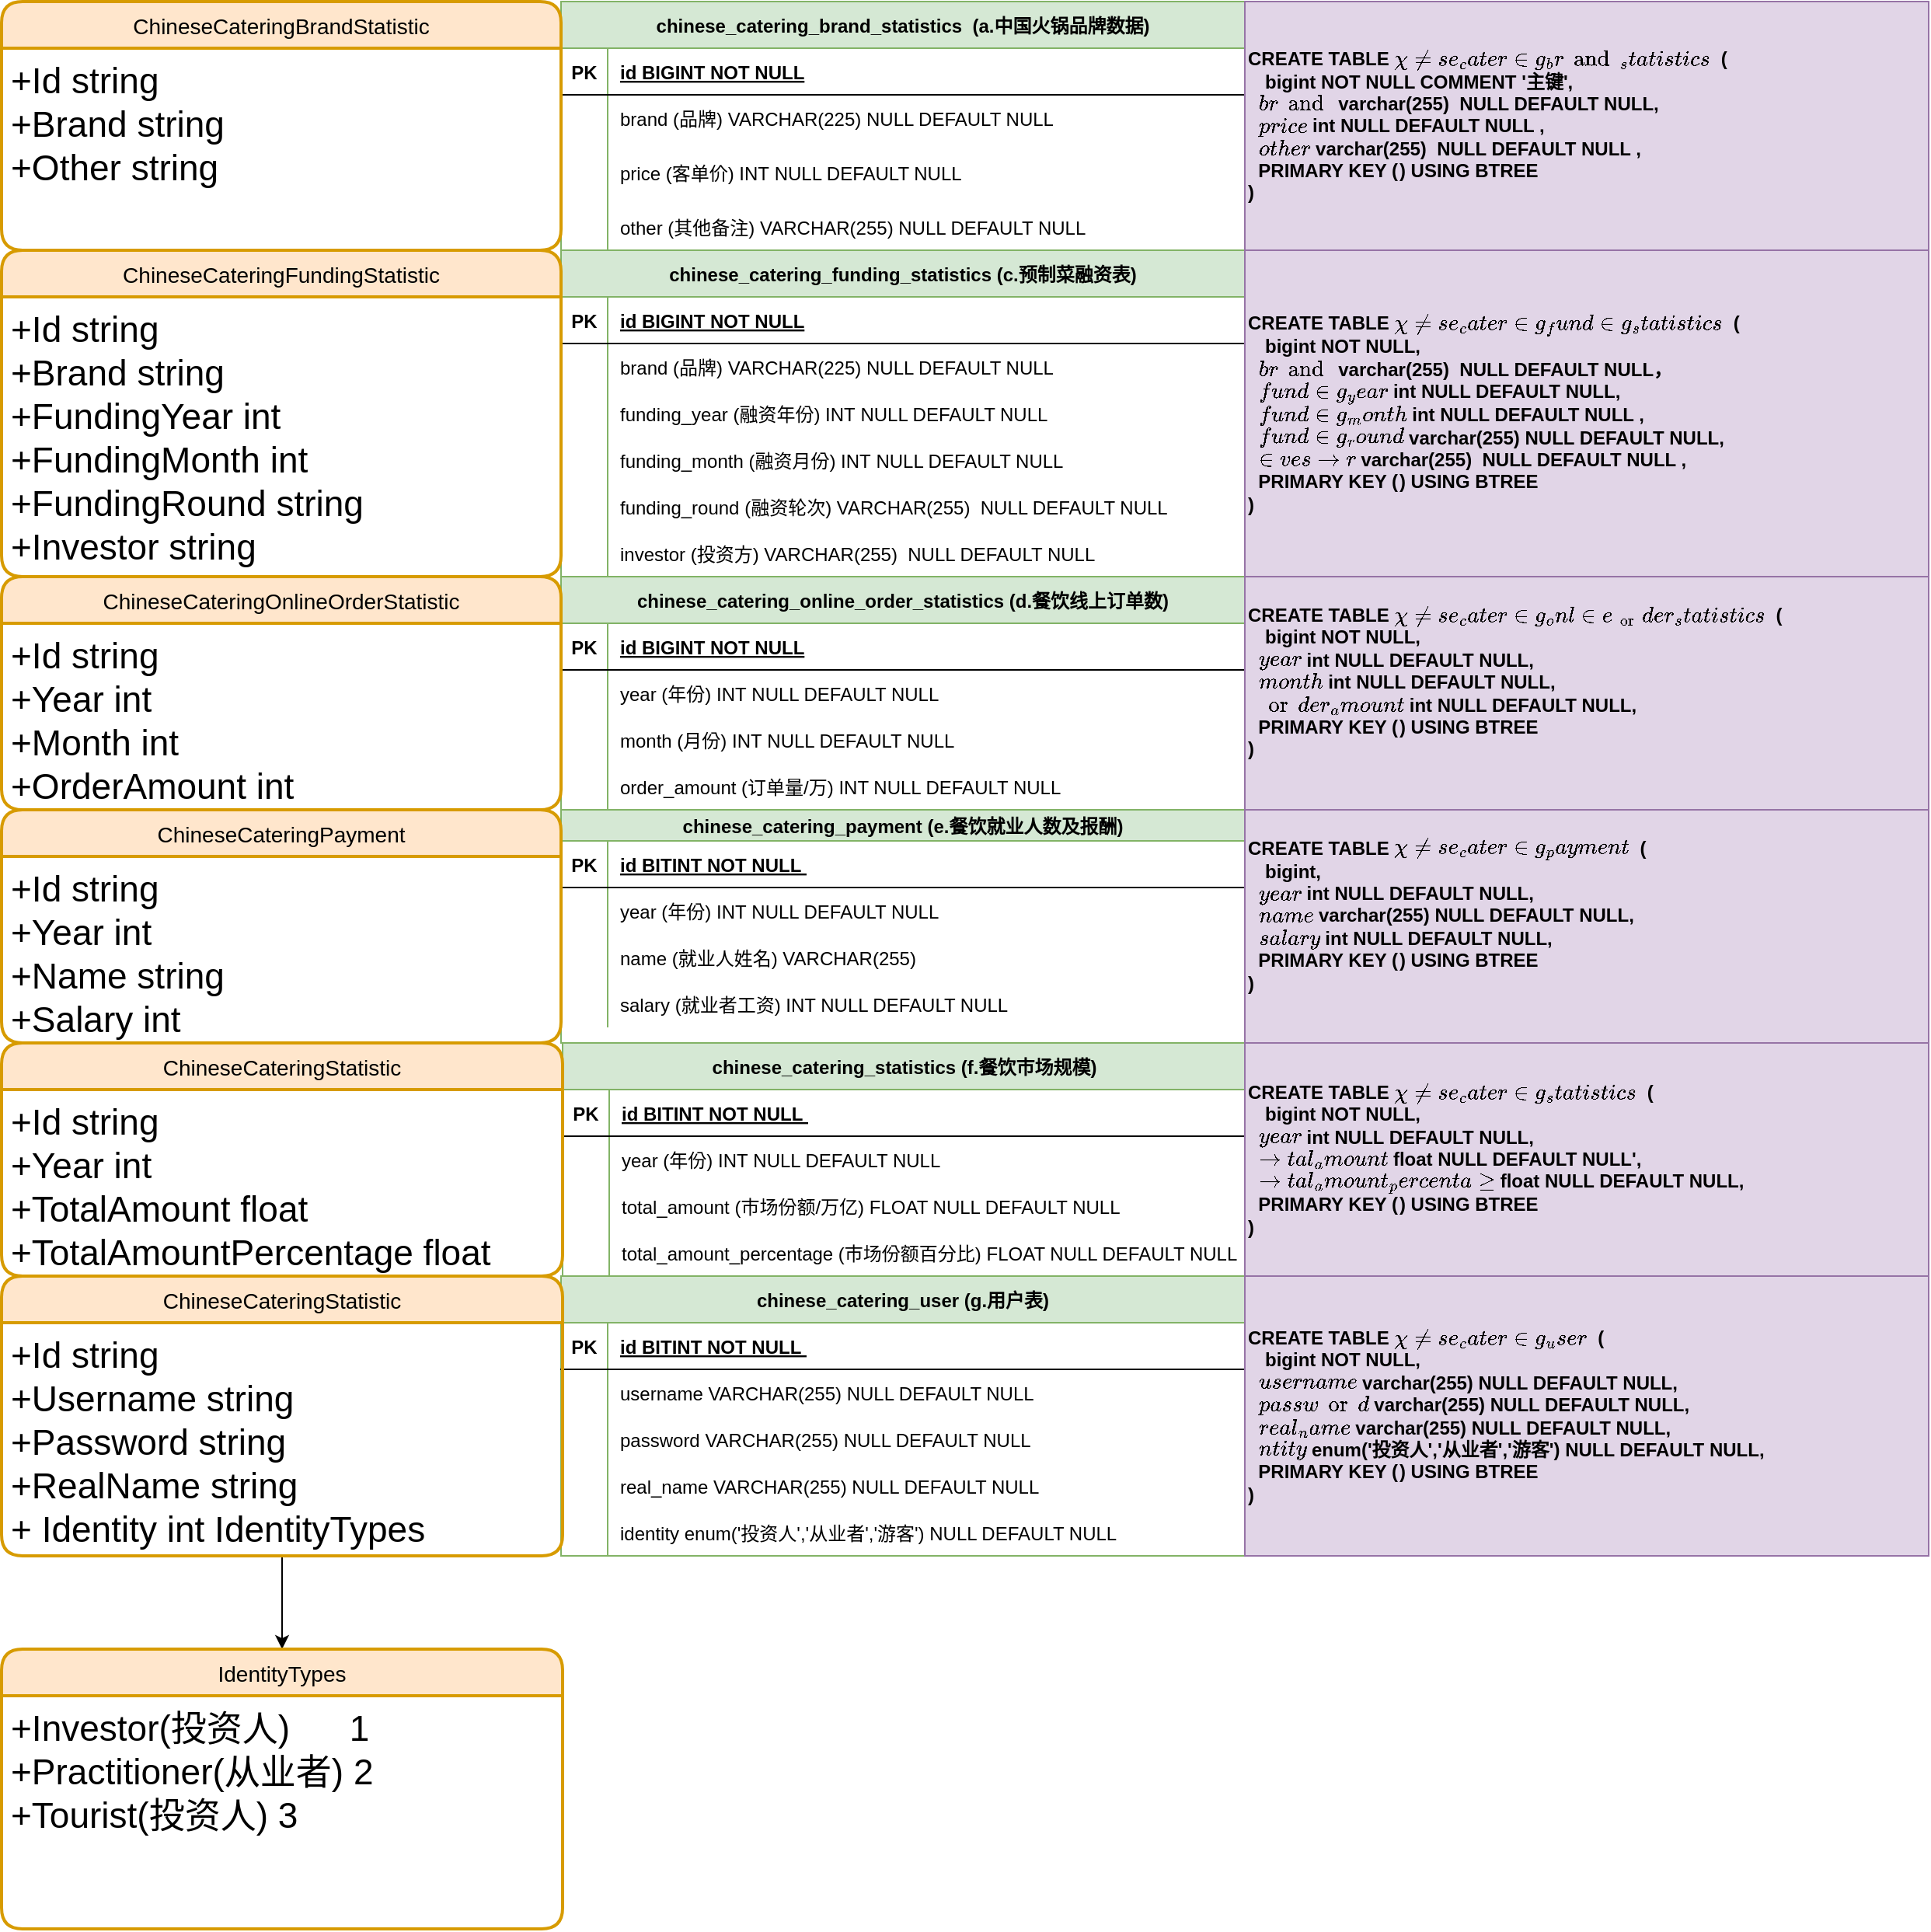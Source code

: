 <mxfile version="20.3.0" type="device"><diagram id="8PYOMTq0H7LL5oiEhldp" name="第 1 页"><mxGraphModel dx="2593" dy="711" grid="1" gridSize="10" guides="1" tooltips="1" connect="1" arrows="1" fold="1" page="1" pageScale="1" pageWidth="827" pageHeight="1169" math="0" shadow="0"><root><mxCell id="0"/><mxCell id="1" parent="0"/><mxCell id="IhN9TdpOos45yNS6LAV2-1" value="chinese_catering_brand_statistics  (a.中国火锅品牌数据)" style="shape=table;startSize=30;container=1;collapsible=1;childLayout=tableLayout;fixedRows=1;rowLines=0;fontStyle=1;align=center;resizeLast=1;fillColor=#d5e8d4;strokeColor=#82b366;" vertex="1" parent="1"><mxGeometry x="-680" y="130" width="440" height="160" as="geometry"/></mxCell><mxCell id="IhN9TdpOos45yNS6LAV2-2" value="" style="shape=tableRow;horizontal=0;startSize=0;swimlaneHead=0;swimlaneBody=0;fillColor=none;collapsible=0;dropTarget=0;points=[[0,0.5],[1,0.5]];portConstraint=eastwest;top=0;left=0;right=0;bottom=1;" vertex="1" parent="IhN9TdpOos45yNS6LAV2-1"><mxGeometry y="30" width="440" height="30" as="geometry"/></mxCell><mxCell id="IhN9TdpOos45yNS6LAV2-3" value="PK" style="shape=partialRectangle;connectable=0;fillColor=none;top=0;left=0;bottom=0;right=0;fontStyle=1;overflow=hidden;" vertex="1" parent="IhN9TdpOos45yNS6LAV2-2"><mxGeometry width="30" height="30" as="geometry"><mxRectangle width="30" height="30" as="alternateBounds"/></mxGeometry></mxCell><mxCell id="IhN9TdpOos45yNS6LAV2-4" value="id BIGINT NOT NULL" style="shape=partialRectangle;connectable=0;fillColor=none;top=0;left=0;bottom=0;right=0;align=left;spacingLeft=6;fontStyle=5;overflow=hidden;" vertex="1" parent="IhN9TdpOos45yNS6LAV2-2"><mxGeometry x="30" width="410" height="30" as="geometry"><mxRectangle width="410" height="30" as="alternateBounds"/></mxGeometry></mxCell><mxCell id="IhN9TdpOos45yNS6LAV2-5" value="" style="shape=tableRow;horizontal=0;startSize=0;swimlaneHead=0;swimlaneBody=0;fillColor=none;collapsible=0;dropTarget=0;points=[[0,0.5],[1,0.5]];portConstraint=eastwest;top=0;left=0;right=0;bottom=0;" vertex="1" parent="IhN9TdpOos45yNS6LAV2-1"><mxGeometry y="60" width="440" height="30" as="geometry"/></mxCell><mxCell id="IhN9TdpOos45yNS6LAV2-6" value="" style="shape=partialRectangle;connectable=0;fillColor=none;top=0;left=0;bottom=0;right=0;editable=1;overflow=hidden;" vertex="1" parent="IhN9TdpOos45yNS6LAV2-5"><mxGeometry width="30" height="30" as="geometry"><mxRectangle width="30" height="30" as="alternateBounds"/></mxGeometry></mxCell><mxCell id="IhN9TdpOos45yNS6LAV2-7" value="brand (品牌) VARCHAR(225) NULL DEFAULT NULL" style="shape=partialRectangle;connectable=0;fillColor=none;top=0;left=0;bottom=0;right=0;align=left;spacingLeft=6;overflow=hidden;" vertex="1" parent="IhN9TdpOos45yNS6LAV2-5"><mxGeometry x="30" width="410" height="30" as="geometry"><mxRectangle width="410" height="30" as="alternateBounds"/></mxGeometry></mxCell><mxCell id="IhN9TdpOos45yNS6LAV2-8" value="" style="shape=tableRow;horizontal=0;startSize=0;swimlaneHead=0;swimlaneBody=0;fillColor=none;collapsible=0;dropTarget=0;points=[[0,0.5],[1,0.5]];portConstraint=eastwest;top=0;left=0;right=0;bottom=0;" vertex="1" parent="IhN9TdpOos45yNS6LAV2-1"><mxGeometry y="90" width="440" height="40" as="geometry"/></mxCell><mxCell id="IhN9TdpOos45yNS6LAV2-9" value="" style="shape=partialRectangle;connectable=0;fillColor=none;top=0;left=0;bottom=0;right=0;editable=1;overflow=hidden;" vertex="1" parent="IhN9TdpOos45yNS6LAV2-8"><mxGeometry width="30" height="40" as="geometry"><mxRectangle width="30" height="40" as="alternateBounds"/></mxGeometry></mxCell><mxCell id="IhN9TdpOos45yNS6LAV2-10" value="price (客单价) INT NULL DEFAULT NULL" style="shape=partialRectangle;connectable=0;fillColor=none;top=0;left=0;bottom=0;right=0;align=left;spacingLeft=6;overflow=hidden;" vertex="1" parent="IhN9TdpOos45yNS6LAV2-8"><mxGeometry x="30" width="410" height="40" as="geometry"><mxRectangle width="410" height="40" as="alternateBounds"/></mxGeometry></mxCell><mxCell id="IhN9TdpOos45yNS6LAV2-11" value="" style="shape=tableRow;horizontal=0;startSize=0;swimlaneHead=0;swimlaneBody=0;fillColor=none;collapsible=0;dropTarget=0;points=[[0,0.5],[1,0.5]];portConstraint=eastwest;top=0;left=0;right=0;bottom=0;" vertex="1" parent="IhN9TdpOos45yNS6LAV2-1"><mxGeometry y="130" width="440" height="30" as="geometry"/></mxCell><mxCell id="IhN9TdpOos45yNS6LAV2-12" value="" style="shape=partialRectangle;connectable=0;fillColor=none;top=0;left=0;bottom=0;right=0;editable=1;overflow=hidden;" vertex="1" parent="IhN9TdpOos45yNS6LAV2-11"><mxGeometry width="30" height="30" as="geometry"><mxRectangle width="30" height="30" as="alternateBounds"/></mxGeometry></mxCell><mxCell id="IhN9TdpOos45yNS6LAV2-13" value="other (其他备注) VARCHAR(255) NULL DEFAULT NULL" style="shape=partialRectangle;connectable=0;fillColor=none;top=0;left=0;bottom=0;right=0;align=left;spacingLeft=6;overflow=hidden;" vertex="1" parent="IhN9TdpOos45yNS6LAV2-11"><mxGeometry x="30" width="410" height="30" as="geometry"><mxRectangle width="410" height="30" as="alternateBounds"/></mxGeometry></mxCell><mxCell id="IhN9TdpOos45yNS6LAV2-27" value="chinese_catering_funding_statistics (c.预制菜融资表)" style="shape=table;startSize=30;container=1;collapsible=1;childLayout=tableLayout;fixedRows=1;rowLines=0;fontStyle=1;align=center;resizeLast=1;fillColor=#d5e8d4;strokeColor=#82b366;" vertex="1" parent="1"><mxGeometry x="-680" y="290" width="440" height="210" as="geometry"/></mxCell><mxCell id="IhN9TdpOos45yNS6LAV2-28" value="" style="shape=tableRow;horizontal=0;startSize=0;swimlaneHead=0;swimlaneBody=0;fillColor=none;collapsible=0;dropTarget=0;points=[[0,0.5],[1,0.5]];portConstraint=eastwest;top=0;left=0;right=0;bottom=1;" vertex="1" parent="IhN9TdpOos45yNS6LAV2-27"><mxGeometry y="30" width="440" height="30" as="geometry"/></mxCell><mxCell id="IhN9TdpOos45yNS6LAV2-29" value="PK" style="shape=partialRectangle;connectable=0;fillColor=none;top=0;left=0;bottom=0;right=0;fontStyle=1;overflow=hidden;" vertex="1" parent="IhN9TdpOos45yNS6LAV2-28"><mxGeometry width="30" height="30" as="geometry"><mxRectangle width="30" height="30" as="alternateBounds"/></mxGeometry></mxCell><mxCell id="IhN9TdpOos45yNS6LAV2-30" value="id BIGINT NOT NULL" style="shape=partialRectangle;connectable=0;fillColor=none;top=0;left=0;bottom=0;right=0;align=left;spacingLeft=6;fontStyle=5;overflow=hidden;" vertex="1" parent="IhN9TdpOos45yNS6LAV2-28"><mxGeometry x="30" width="410" height="30" as="geometry"><mxRectangle width="410" height="30" as="alternateBounds"/></mxGeometry></mxCell><mxCell id="IhN9TdpOos45yNS6LAV2-31" value="" style="shape=tableRow;horizontal=0;startSize=0;swimlaneHead=0;swimlaneBody=0;fillColor=none;collapsible=0;dropTarget=0;points=[[0,0.5],[1,0.5]];portConstraint=eastwest;top=0;left=0;right=0;bottom=0;" vertex="1" parent="IhN9TdpOos45yNS6LAV2-27"><mxGeometry y="60" width="440" height="30" as="geometry"/></mxCell><mxCell id="IhN9TdpOos45yNS6LAV2-32" value="" style="shape=partialRectangle;connectable=0;fillColor=none;top=0;left=0;bottom=0;right=0;editable=1;overflow=hidden;" vertex="1" parent="IhN9TdpOos45yNS6LAV2-31"><mxGeometry width="30" height="30" as="geometry"><mxRectangle width="30" height="30" as="alternateBounds"/></mxGeometry></mxCell><mxCell id="IhN9TdpOos45yNS6LAV2-33" value="brand (品牌) VARCHAR(225) NULL DEFAULT NULL" style="shape=partialRectangle;connectable=0;fillColor=none;top=0;left=0;bottom=0;right=0;align=left;spacingLeft=6;overflow=hidden;" vertex="1" parent="IhN9TdpOos45yNS6LAV2-31"><mxGeometry x="30" width="410" height="30" as="geometry"><mxRectangle width="410" height="30" as="alternateBounds"/></mxGeometry></mxCell><mxCell id="IhN9TdpOos45yNS6LAV2-34" value="" style="shape=tableRow;horizontal=0;startSize=0;swimlaneHead=0;swimlaneBody=0;fillColor=none;collapsible=0;dropTarget=0;points=[[0,0.5],[1,0.5]];portConstraint=eastwest;top=0;left=0;right=0;bottom=0;" vertex="1" parent="IhN9TdpOos45yNS6LAV2-27"><mxGeometry y="90" width="440" height="30" as="geometry"/></mxCell><mxCell id="IhN9TdpOos45yNS6LAV2-35" value="" style="shape=partialRectangle;connectable=0;fillColor=none;top=0;left=0;bottom=0;right=0;editable=1;overflow=hidden;" vertex="1" parent="IhN9TdpOos45yNS6LAV2-34"><mxGeometry width="30" height="30" as="geometry"><mxRectangle width="30" height="30" as="alternateBounds"/></mxGeometry></mxCell><mxCell id="IhN9TdpOos45yNS6LAV2-36" value="funding_year (融资年份) INT NULL DEFAULT NULL" style="shape=partialRectangle;connectable=0;fillColor=none;top=0;left=0;bottom=0;right=0;align=left;spacingLeft=6;overflow=hidden;" vertex="1" parent="IhN9TdpOos45yNS6LAV2-34"><mxGeometry x="30" width="410" height="30" as="geometry"><mxRectangle width="410" height="30" as="alternateBounds"/></mxGeometry></mxCell><mxCell id="IhN9TdpOos45yNS6LAV2-42" value="" style="shape=tableRow;horizontal=0;startSize=0;swimlaneHead=0;swimlaneBody=0;fillColor=none;collapsible=0;dropTarget=0;points=[[0,0.5],[1,0.5]];portConstraint=eastwest;top=0;left=0;right=0;bottom=0;" vertex="1" parent="IhN9TdpOos45yNS6LAV2-27"><mxGeometry y="120" width="440" height="30" as="geometry"/></mxCell><mxCell id="IhN9TdpOos45yNS6LAV2-43" value="" style="shape=partialRectangle;connectable=0;fillColor=none;top=0;left=0;bottom=0;right=0;fontStyle=0;overflow=hidden;" vertex="1" parent="IhN9TdpOos45yNS6LAV2-42"><mxGeometry width="30" height="30" as="geometry"><mxRectangle width="30" height="30" as="alternateBounds"/></mxGeometry></mxCell><mxCell id="IhN9TdpOos45yNS6LAV2-44" value="funding_month (融资月份) INT NULL DEFAULT NULL" style="shape=partialRectangle;connectable=0;fillColor=none;top=0;left=0;bottom=0;right=0;align=left;spacingLeft=6;fontStyle=0;overflow=hidden;" vertex="1" parent="IhN9TdpOos45yNS6LAV2-42"><mxGeometry x="30" width="410" height="30" as="geometry"><mxRectangle width="410" height="30" as="alternateBounds"/></mxGeometry></mxCell><mxCell id="IhN9TdpOos45yNS6LAV2-37" value="" style="shape=tableRow;horizontal=0;startSize=0;swimlaneHead=0;swimlaneBody=0;fillColor=none;collapsible=0;dropTarget=0;points=[[0,0.5],[1,0.5]];portConstraint=eastwest;top=0;left=0;right=0;bottom=0;" vertex="1" parent="IhN9TdpOos45yNS6LAV2-27"><mxGeometry y="150" width="440" height="30" as="geometry"/></mxCell><mxCell id="IhN9TdpOos45yNS6LAV2-38" value="" style="shape=partialRectangle;connectable=0;fillColor=none;top=0;left=0;bottom=0;right=0;editable=1;overflow=hidden;" vertex="1" parent="IhN9TdpOos45yNS6LAV2-37"><mxGeometry width="30" height="30" as="geometry"><mxRectangle width="30" height="30" as="alternateBounds"/></mxGeometry></mxCell><mxCell id="IhN9TdpOos45yNS6LAV2-39" value="funding_round (融资轮次) VARCHAR(255)  NULL DEFAULT NULL" style="shape=partialRectangle;connectable=0;fillColor=none;top=0;left=0;bottom=0;right=0;align=left;spacingLeft=6;overflow=hidden;" vertex="1" parent="IhN9TdpOos45yNS6LAV2-37"><mxGeometry x="30" width="410" height="30" as="geometry"><mxRectangle width="410" height="30" as="alternateBounds"/></mxGeometry></mxCell><mxCell id="IhN9TdpOos45yNS6LAV2-45" value="" style="shape=tableRow;horizontal=0;startSize=0;swimlaneHead=0;swimlaneBody=0;fillColor=none;collapsible=0;dropTarget=0;points=[[0,0.5],[1,0.5]];portConstraint=eastwest;top=0;left=0;right=0;bottom=0;" vertex="1" parent="IhN9TdpOos45yNS6LAV2-27"><mxGeometry y="180" width="440" height="30" as="geometry"/></mxCell><mxCell id="IhN9TdpOos45yNS6LAV2-46" value="" style="shape=partialRectangle;connectable=0;fillColor=none;top=0;left=0;bottom=0;right=0;editable=1;overflow=hidden;" vertex="1" parent="IhN9TdpOos45yNS6LAV2-45"><mxGeometry width="30" height="30" as="geometry"><mxRectangle width="30" height="30" as="alternateBounds"/></mxGeometry></mxCell><mxCell id="IhN9TdpOos45yNS6LAV2-47" value="investor (投资方) VARCHAR(255)  NULL DEFAULT NULL" style="shape=partialRectangle;connectable=0;fillColor=none;top=0;left=0;bottom=0;right=0;align=left;spacingLeft=6;overflow=hidden;" vertex="1" parent="IhN9TdpOos45yNS6LAV2-45"><mxGeometry x="30" width="410" height="30" as="geometry"><mxRectangle width="410" height="30" as="alternateBounds"/></mxGeometry></mxCell><mxCell id="IhN9TdpOos45yNS6LAV2-48" value="chinese_catering_online_order_statistics (d.餐饮线上订单数)" style="shape=table;startSize=30;container=1;collapsible=1;childLayout=tableLayout;fixedRows=1;rowLines=0;fontStyle=1;align=center;resizeLast=1;fillColor=#d5e8d4;strokeColor=#82b366;" vertex="1" parent="1"><mxGeometry x="-680" y="500" width="440" height="150" as="geometry"/></mxCell><mxCell id="IhN9TdpOos45yNS6LAV2-49" value="" style="shape=tableRow;horizontal=0;startSize=0;swimlaneHead=0;swimlaneBody=0;fillColor=none;collapsible=0;dropTarget=0;points=[[0,0.5],[1,0.5]];portConstraint=eastwest;top=0;left=0;right=0;bottom=1;" vertex="1" parent="IhN9TdpOos45yNS6LAV2-48"><mxGeometry y="30" width="440" height="30" as="geometry"/></mxCell><mxCell id="IhN9TdpOos45yNS6LAV2-50" value="PK" style="shape=partialRectangle;connectable=0;fillColor=none;top=0;left=0;bottom=0;right=0;fontStyle=1;overflow=hidden;" vertex="1" parent="IhN9TdpOos45yNS6LAV2-49"><mxGeometry width="30" height="30" as="geometry"><mxRectangle width="30" height="30" as="alternateBounds"/></mxGeometry></mxCell><mxCell id="IhN9TdpOos45yNS6LAV2-51" value="id BIGINT NOT NULL" style="shape=partialRectangle;connectable=0;fillColor=none;top=0;left=0;bottom=0;right=0;align=left;spacingLeft=6;fontStyle=5;overflow=hidden;" vertex="1" parent="IhN9TdpOos45yNS6LAV2-49"><mxGeometry x="30" width="410" height="30" as="geometry"><mxRectangle width="410" height="30" as="alternateBounds"/></mxGeometry></mxCell><mxCell id="IhN9TdpOos45yNS6LAV2-55" value="" style="shape=tableRow;horizontal=0;startSize=0;swimlaneHead=0;swimlaneBody=0;fillColor=none;collapsible=0;dropTarget=0;points=[[0,0.5],[1,0.5]];portConstraint=eastwest;top=0;left=0;right=0;bottom=0;" vertex="1" parent="IhN9TdpOos45yNS6LAV2-48"><mxGeometry y="60" width="440" height="30" as="geometry"/></mxCell><mxCell id="IhN9TdpOos45yNS6LAV2-56" value="" style="shape=partialRectangle;connectable=0;fillColor=none;top=0;left=0;bottom=0;right=0;editable=1;overflow=hidden;" vertex="1" parent="IhN9TdpOos45yNS6LAV2-55"><mxGeometry width="30" height="30" as="geometry"><mxRectangle width="30" height="30" as="alternateBounds"/></mxGeometry></mxCell><mxCell id="IhN9TdpOos45yNS6LAV2-57" value="year (年份) INT NULL DEFAULT NULL" style="shape=partialRectangle;connectable=0;fillColor=none;top=0;left=0;bottom=0;right=0;align=left;spacingLeft=6;overflow=hidden;" vertex="1" parent="IhN9TdpOos45yNS6LAV2-55"><mxGeometry x="30" width="410" height="30" as="geometry"><mxRectangle width="410" height="30" as="alternateBounds"/></mxGeometry></mxCell><mxCell id="IhN9TdpOos45yNS6LAV2-58" value="" style="shape=tableRow;horizontal=0;startSize=0;swimlaneHead=0;swimlaneBody=0;fillColor=none;collapsible=0;dropTarget=0;points=[[0,0.5],[1,0.5]];portConstraint=eastwest;top=0;left=0;right=0;bottom=0;" vertex="1" parent="IhN9TdpOos45yNS6LAV2-48"><mxGeometry y="90" width="440" height="30" as="geometry"/></mxCell><mxCell id="IhN9TdpOos45yNS6LAV2-59" value="" style="shape=partialRectangle;connectable=0;fillColor=none;top=0;left=0;bottom=0;right=0;fontStyle=0;overflow=hidden;" vertex="1" parent="IhN9TdpOos45yNS6LAV2-58"><mxGeometry width="30" height="30" as="geometry"><mxRectangle width="30" height="30" as="alternateBounds"/></mxGeometry></mxCell><mxCell id="IhN9TdpOos45yNS6LAV2-60" value="month (月份) INT NULL DEFAULT NULL" style="shape=partialRectangle;connectable=0;fillColor=none;top=0;left=0;bottom=0;right=0;align=left;spacingLeft=6;fontStyle=0;overflow=hidden;" vertex="1" parent="IhN9TdpOos45yNS6LAV2-58"><mxGeometry x="30" width="410" height="30" as="geometry"><mxRectangle width="410" height="30" as="alternateBounds"/></mxGeometry></mxCell><mxCell id="IhN9TdpOos45yNS6LAV2-61" value="" style="shape=tableRow;horizontal=0;startSize=0;swimlaneHead=0;swimlaneBody=0;fillColor=none;collapsible=0;dropTarget=0;points=[[0,0.5],[1,0.5]];portConstraint=eastwest;top=0;left=0;right=0;bottom=0;" vertex="1" parent="IhN9TdpOos45yNS6LAV2-48"><mxGeometry y="120" width="440" height="30" as="geometry"/></mxCell><mxCell id="IhN9TdpOos45yNS6LAV2-62" value="" style="shape=partialRectangle;connectable=0;fillColor=none;top=0;left=0;bottom=0;right=0;editable=1;overflow=hidden;" vertex="1" parent="IhN9TdpOos45yNS6LAV2-61"><mxGeometry width="30" height="30" as="geometry"><mxRectangle width="30" height="30" as="alternateBounds"/></mxGeometry></mxCell><mxCell id="IhN9TdpOos45yNS6LAV2-63" value="order_amount (订单量/万) INT NULL DEFAULT NULL" style="shape=partialRectangle;connectable=0;fillColor=none;top=0;left=0;bottom=0;right=0;align=left;spacingLeft=6;overflow=hidden;" vertex="1" parent="IhN9TdpOos45yNS6LAV2-61"><mxGeometry x="30" width="410" height="30" as="geometry"><mxRectangle width="410" height="30" as="alternateBounds"/></mxGeometry></mxCell><mxCell id="IhN9TdpOos45yNS6LAV2-67" value="chinese_catering_payment (e.餐饮就业人数及报酬)" style="shape=table;startSize=20;container=1;collapsible=1;childLayout=tableLayout;fixedRows=1;rowLines=0;fontStyle=1;align=center;resizeLast=1;fillColor=#d5e8d4;strokeColor=#82b366;" vertex="1" parent="1"><mxGeometry x="-680" y="650" width="440" height="150" as="geometry"/></mxCell><mxCell id="IhN9TdpOos45yNS6LAV2-68" value="" style="shape=tableRow;horizontal=0;startSize=0;swimlaneHead=0;swimlaneBody=0;fillColor=none;collapsible=0;dropTarget=0;points=[[0,0.5],[1,0.5]];portConstraint=eastwest;top=0;left=0;right=0;bottom=1;" vertex="1" parent="IhN9TdpOos45yNS6LAV2-67"><mxGeometry y="20" width="440" height="30" as="geometry"/></mxCell><mxCell id="IhN9TdpOos45yNS6LAV2-69" value="PK" style="shape=partialRectangle;connectable=0;fillColor=none;top=0;left=0;bottom=0;right=0;fontStyle=1;overflow=hidden;" vertex="1" parent="IhN9TdpOos45yNS6LAV2-68"><mxGeometry width="30" height="30" as="geometry"><mxRectangle width="30" height="30" as="alternateBounds"/></mxGeometry></mxCell><mxCell id="IhN9TdpOos45yNS6LAV2-70" value="id BITINT NOT NULL " style="shape=partialRectangle;connectable=0;fillColor=none;top=0;left=0;bottom=0;right=0;align=left;spacingLeft=6;fontStyle=5;overflow=hidden;" vertex="1" parent="IhN9TdpOos45yNS6LAV2-68"><mxGeometry x="30" width="410" height="30" as="geometry"><mxRectangle width="410" height="30" as="alternateBounds"/></mxGeometry></mxCell><mxCell id="IhN9TdpOos45yNS6LAV2-77" value="" style="shape=tableRow;horizontal=0;startSize=0;swimlaneHead=0;swimlaneBody=0;fillColor=none;collapsible=0;dropTarget=0;points=[[0,0.5],[1,0.5]];portConstraint=eastwest;top=0;left=0;right=0;bottom=0;" vertex="1" parent="IhN9TdpOos45yNS6LAV2-67"><mxGeometry y="50" width="440" height="30" as="geometry"/></mxCell><mxCell id="IhN9TdpOos45yNS6LAV2-78" value="" style="shape=partialRectangle;connectable=0;fillColor=none;top=0;left=0;bottom=0;right=0;editable=1;overflow=hidden;" vertex="1" parent="IhN9TdpOos45yNS6LAV2-77"><mxGeometry width="30" height="30" as="geometry"><mxRectangle width="30" height="30" as="alternateBounds"/></mxGeometry></mxCell><mxCell id="IhN9TdpOos45yNS6LAV2-79" value="year (年份) INT NULL DEFAULT NULL" style="shape=partialRectangle;connectable=0;fillColor=none;top=0;left=0;bottom=0;right=0;align=left;spacingLeft=6;overflow=hidden;" vertex="1" parent="IhN9TdpOos45yNS6LAV2-77"><mxGeometry x="30" width="410" height="30" as="geometry"><mxRectangle width="410" height="30" as="alternateBounds"/></mxGeometry></mxCell><mxCell id="IhN9TdpOos45yNS6LAV2-71" value="" style="shape=tableRow;horizontal=0;startSize=0;swimlaneHead=0;swimlaneBody=0;fillColor=none;collapsible=0;dropTarget=0;points=[[0,0.5],[1,0.5]];portConstraint=eastwest;top=0;left=0;right=0;bottom=0;" vertex="1" parent="IhN9TdpOos45yNS6LAV2-67"><mxGeometry y="80" width="440" height="30" as="geometry"/></mxCell><mxCell id="IhN9TdpOos45yNS6LAV2-72" value="" style="shape=partialRectangle;connectable=0;fillColor=none;top=0;left=0;bottom=0;right=0;editable=1;overflow=hidden;" vertex="1" parent="IhN9TdpOos45yNS6LAV2-71"><mxGeometry width="30" height="30" as="geometry"><mxRectangle width="30" height="30" as="alternateBounds"/></mxGeometry></mxCell><mxCell id="IhN9TdpOos45yNS6LAV2-73" value="name (就业人姓名) VARCHAR(255)" style="shape=partialRectangle;connectable=0;fillColor=none;top=0;left=0;bottom=0;right=0;align=left;spacingLeft=6;overflow=hidden;" vertex="1" parent="IhN9TdpOos45yNS6LAV2-71"><mxGeometry x="30" width="410" height="30" as="geometry"><mxRectangle width="410" height="30" as="alternateBounds"/></mxGeometry></mxCell><mxCell id="IhN9TdpOos45yNS6LAV2-74" value="" style="shape=tableRow;horizontal=0;startSize=0;swimlaneHead=0;swimlaneBody=0;fillColor=none;collapsible=0;dropTarget=0;points=[[0,0.5],[1,0.5]];portConstraint=eastwest;top=0;left=0;right=0;bottom=0;" vertex="1" parent="IhN9TdpOos45yNS6LAV2-67"><mxGeometry y="110" width="440" height="30" as="geometry"/></mxCell><mxCell id="IhN9TdpOos45yNS6LAV2-75" value="" style="shape=partialRectangle;connectable=0;fillColor=none;top=0;left=0;bottom=0;right=0;editable=1;overflow=hidden;" vertex="1" parent="IhN9TdpOos45yNS6LAV2-74"><mxGeometry width="30" height="30" as="geometry"><mxRectangle width="30" height="30" as="alternateBounds"/></mxGeometry></mxCell><mxCell id="IhN9TdpOos45yNS6LAV2-76" value="salary (就业者工资) INT NULL DEFAULT NULL" style="shape=partialRectangle;connectable=0;fillColor=none;top=0;left=0;bottom=0;right=0;align=left;spacingLeft=6;overflow=hidden;" vertex="1" parent="IhN9TdpOos45yNS6LAV2-74"><mxGeometry x="30" width="410" height="30" as="geometry"><mxRectangle width="410" height="30" as="alternateBounds"/></mxGeometry></mxCell><mxCell id="IhN9TdpOos45yNS6LAV2-97" style="edgeStyle=orthogonalEdgeStyle;rounded=0;orthogonalLoop=1;jettySize=auto;html=1;exitX=1;exitY=0.5;exitDx=0;exitDy=0;" edge="1" parent="IhN9TdpOos45yNS6LAV2-67" source="IhN9TdpOos45yNS6LAV2-77" target="IhN9TdpOos45yNS6LAV2-77"><mxGeometry relative="1" as="geometry"/></mxCell><mxCell id="IhN9TdpOos45yNS6LAV2-80" value="chinese_catering_statistics (f.餐饮市场规模)" style="shape=table;startSize=30;container=1;collapsible=1;childLayout=tableLayout;fixedRows=1;rowLines=0;fontStyle=1;align=center;resizeLast=1;fillColor=#d5e8d4;strokeColor=#82b366;" vertex="1" parent="1"><mxGeometry x="-679" y="800" width="440" height="160" as="geometry"/></mxCell><mxCell id="IhN9TdpOos45yNS6LAV2-81" value="" style="shape=tableRow;horizontal=0;startSize=0;swimlaneHead=0;swimlaneBody=0;fillColor=none;collapsible=0;dropTarget=0;points=[[0,0.5],[1,0.5]];portConstraint=eastwest;top=0;left=0;right=0;bottom=1;" vertex="1" parent="IhN9TdpOos45yNS6LAV2-80"><mxGeometry y="30" width="440" height="30" as="geometry"/></mxCell><mxCell id="IhN9TdpOos45yNS6LAV2-82" value="PK" style="shape=partialRectangle;connectable=0;fillColor=none;top=0;left=0;bottom=0;right=0;fontStyle=1;overflow=hidden;" vertex="1" parent="IhN9TdpOos45yNS6LAV2-81"><mxGeometry width="30" height="30" as="geometry"><mxRectangle width="30" height="30" as="alternateBounds"/></mxGeometry></mxCell><mxCell id="IhN9TdpOos45yNS6LAV2-83" value="id BITINT NOT NULL " style="shape=partialRectangle;connectable=0;fillColor=none;top=0;left=0;bottom=0;right=0;align=left;spacingLeft=6;fontStyle=5;overflow=hidden;" vertex="1" parent="IhN9TdpOos45yNS6LAV2-81"><mxGeometry x="30" width="410" height="30" as="geometry"><mxRectangle width="410" height="30" as="alternateBounds"/></mxGeometry></mxCell><mxCell id="IhN9TdpOos45yNS6LAV2-150" value="" style="shape=tableRow;horizontal=0;startSize=0;swimlaneHead=0;swimlaneBody=0;fillColor=none;collapsible=0;dropTarget=0;points=[[0,0.5],[1,0.5]];portConstraint=eastwest;top=0;left=0;right=0;bottom=0;" vertex="1" parent="IhN9TdpOos45yNS6LAV2-80"><mxGeometry y="60" width="440" height="30" as="geometry"/></mxCell><mxCell id="IhN9TdpOos45yNS6LAV2-151" value="" style="shape=partialRectangle;connectable=0;fillColor=none;top=0;left=0;bottom=0;right=0;editable=1;overflow=hidden;" vertex="1" parent="IhN9TdpOos45yNS6LAV2-150"><mxGeometry width="30" height="30" as="geometry"><mxRectangle width="30" height="30" as="alternateBounds"/></mxGeometry></mxCell><mxCell id="IhN9TdpOos45yNS6LAV2-152" value="year (年份) INT NULL DEFAULT NULL" style="shape=partialRectangle;connectable=0;fillColor=none;top=0;left=0;bottom=0;right=0;align=left;spacingLeft=6;overflow=hidden;" vertex="1" parent="IhN9TdpOos45yNS6LAV2-150"><mxGeometry x="30" width="410" height="30" as="geometry"><mxRectangle width="410" height="30" as="alternateBounds"/></mxGeometry></mxCell><mxCell id="IhN9TdpOos45yNS6LAV2-84" value="" style="shape=tableRow;horizontal=0;startSize=0;swimlaneHead=0;swimlaneBody=0;fillColor=none;collapsible=0;dropTarget=0;points=[[0,0.5],[1,0.5]];portConstraint=eastwest;top=0;left=0;right=0;bottom=0;" vertex="1" parent="IhN9TdpOos45yNS6LAV2-80"><mxGeometry y="90" width="440" height="30" as="geometry"/></mxCell><mxCell id="IhN9TdpOos45yNS6LAV2-85" value="" style="shape=partialRectangle;connectable=0;fillColor=none;top=0;left=0;bottom=0;right=0;editable=1;overflow=hidden;" vertex="1" parent="IhN9TdpOos45yNS6LAV2-84"><mxGeometry width="30" height="30" as="geometry"><mxRectangle width="30" height="30" as="alternateBounds"/></mxGeometry></mxCell><mxCell id="IhN9TdpOos45yNS6LAV2-86" value="total_amount (市场份额/万亿) FLOAT NULL DEFAULT NULL" style="shape=partialRectangle;connectable=0;fillColor=none;top=0;left=0;bottom=0;right=0;align=left;spacingLeft=6;overflow=hidden;" vertex="1" parent="IhN9TdpOos45yNS6LAV2-84"><mxGeometry x="30" width="410" height="30" as="geometry"><mxRectangle width="410" height="30" as="alternateBounds"/></mxGeometry></mxCell><mxCell id="IhN9TdpOos45yNS6LAV2-87" value="" style="shape=tableRow;horizontal=0;startSize=0;swimlaneHead=0;swimlaneBody=0;fillColor=none;collapsible=0;dropTarget=0;points=[[0,0.5],[1,0.5]];portConstraint=eastwest;top=0;left=0;right=0;bottom=0;" vertex="1" parent="IhN9TdpOos45yNS6LAV2-80"><mxGeometry y="120" width="440" height="30" as="geometry"/></mxCell><mxCell id="IhN9TdpOos45yNS6LAV2-88" value="" style="shape=partialRectangle;connectable=0;fillColor=none;top=0;left=0;bottom=0;right=0;editable=1;overflow=hidden;" vertex="1" parent="IhN9TdpOos45yNS6LAV2-87"><mxGeometry width="30" height="30" as="geometry"><mxRectangle width="30" height="30" as="alternateBounds"/></mxGeometry></mxCell><mxCell id="IhN9TdpOos45yNS6LAV2-89" value="total_amount_percentage (市场份额百分比) FLOAT NULL DEFAULT NULL" style="shape=partialRectangle;connectable=0;fillColor=none;top=0;left=0;bottom=0;right=0;align=left;spacingLeft=6;overflow=hidden;" vertex="1" parent="IhN9TdpOos45yNS6LAV2-87"><mxGeometry x="30" width="410" height="30" as="geometry"><mxRectangle width="410" height="30" as="alternateBounds"/></mxGeometry></mxCell><mxCell id="IhN9TdpOos45yNS6LAV2-104" value="chinese_catering_user (g.用户表)" style="shape=table;startSize=30;container=1;collapsible=1;childLayout=tableLayout;fixedRows=1;rowLines=0;fontStyle=1;align=center;resizeLast=1;fillColor=#d5e8d4;strokeColor=#82b366;" vertex="1" parent="1"><mxGeometry x="-680" y="950" width="440" height="180" as="geometry"/></mxCell><mxCell id="IhN9TdpOos45yNS6LAV2-105" value="" style="shape=tableRow;horizontal=0;startSize=0;swimlaneHead=0;swimlaneBody=0;fillColor=none;collapsible=0;dropTarget=0;points=[[0,0.5],[1,0.5]];portConstraint=eastwest;top=0;left=0;right=0;bottom=1;" vertex="1" parent="IhN9TdpOos45yNS6LAV2-104"><mxGeometry y="30" width="440" height="30" as="geometry"/></mxCell><mxCell id="IhN9TdpOos45yNS6LAV2-106" value="PK" style="shape=partialRectangle;connectable=0;fillColor=none;top=0;left=0;bottom=0;right=0;fontStyle=1;overflow=hidden;" vertex="1" parent="IhN9TdpOos45yNS6LAV2-105"><mxGeometry width="30" height="30" as="geometry"><mxRectangle width="30" height="30" as="alternateBounds"/></mxGeometry></mxCell><mxCell id="IhN9TdpOos45yNS6LAV2-107" value="id BITINT NOT NULL " style="shape=partialRectangle;connectable=0;fillColor=none;top=0;left=0;bottom=0;right=0;align=left;spacingLeft=6;fontStyle=5;overflow=hidden;" vertex="1" parent="IhN9TdpOos45yNS6LAV2-105"><mxGeometry x="30" width="410" height="30" as="geometry"><mxRectangle width="410" height="30" as="alternateBounds"/></mxGeometry></mxCell><mxCell id="IhN9TdpOos45yNS6LAV2-108" value="" style="shape=tableRow;horizontal=0;startSize=0;swimlaneHead=0;swimlaneBody=0;fillColor=none;collapsible=0;dropTarget=0;points=[[0,0.5],[1,0.5]];portConstraint=eastwest;top=0;left=0;right=0;bottom=0;" vertex="1" parent="IhN9TdpOos45yNS6LAV2-104"><mxGeometry y="60" width="440" height="30" as="geometry"/></mxCell><mxCell id="IhN9TdpOos45yNS6LAV2-109" value="" style="shape=partialRectangle;connectable=0;fillColor=none;top=0;left=0;bottom=0;right=0;editable=1;overflow=hidden;" vertex="1" parent="IhN9TdpOos45yNS6LAV2-108"><mxGeometry width="30" height="30" as="geometry"><mxRectangle width="30" height="30" as="alternateBounds"/></mxGeometry></mxCell><mxCell id="IhN9TdpOos45yNS6LAV2-110" value="username VARCHAR(255) NULL DEFAULT NULL" style="shape=partialRectangle;connectable=0;fillColor=none;top=0;left=0;bottom=0;right=0;align=left;spacingLeft=6;overflow=hidden;" vertex="1" parent="IhN9TdpOos45yNS6LAV2-108"><mxGeometry x="30" width="410" height="30" as="geometry"><mxRectangle width="410" height="30" as="alternateBounds"/></mxGeometry></mxCell><mxCell id="IhN9TdpOos45yNS6LAV2-111" value="" style="shape=tableRow;horizontal=0;startSize=0;swimlaneHead=0;swimlaneBody=0;fillColor=none;collapsible=0;dropTarget=0;points=[[0,0.5],[1,0.5]];portConstraint=eastwest;top=0;left=0;right=0;bottom=0;" vertex="1" parent="IhN9TdpOos45yNS6LAV2-104"><mxGeometry y="90" width="440" height="30" as="geometry"/></mxCell><mxCell id="IhN9TdpOos45yNS6LAV2-112" value="" style="shape=partialRectangle;connectable=0;fillColor=none;top=0;left=0;bottom=0;right=0;editable=1;overflow=hidden;" vertex="1" parent="IhN9TdpOos45yNS6LAV2-111"><mxGeometry width="30" height="30" as="geometry"><mxRectangle width="30" height="30" as="alternateBounds"/></mxGeometry></mxCell><mxCell id="IhN9TdpOos45yNS6LAV2-113" value="password VARCHAR(255) NULL DEFAULT NULL" style="shape=partialRectangle;connectable=0;fillColor=none;top=0;left=0;bottom=0;right=0;align=left;spacingLeft=6;overflow=hidden;" vertex="1" parent="IhN9TdpOos45yNS6LAV2-111"><mxGeometry x="30" width="410" height="30" as="geometry"><mxRectangle width="410" height="30" as="alternateBounds"/></mxGeometry></mxCell><mxCell id="IhN9TdpOos45yNS6LAV2-156" value="" style="shape=tableRow;horizontal=0;startSize=0;swimlaneHead=0;swimlaneBody=0;fillColor=none;collapsible=0;dropTarget=0;points=[[0,0.5],[1,0.5]];portConstraint=eastwest;top=0;left=0;right=0;bottom=0;" vertex="1" parent="IhN9TdpOos45yNS6LAV2-104"><mxGeometry y="120" width="440" height="30" as="geometry"/></mxCell><mxCell id="IhN9TdpOos45yNS6LAV2-157" value="" style="shape=partialRectangle;connectable=0;fillColor=none;top=0;left=0;bottom=0;right=0;editable=1;overflow=hidden;" vertex="1" parent="IhN9TdpOos45yNS6LAV2-156"><mxGeometry width="30" height="30" as="geometry"><mxRectangle width="30" height="30" as="alternateBounds"/></mxGeometry></mxCell><mxCell id="IhN9TdpOos45yNS6LAV2-158" value="real_name VARCHAR(255) NULL DEFAULT NULL" style="shape=partialRectangle;connectable=0;fillColor=none;top=0;left=0;bottom=0;right=0;align=left;spacingLeft=6;overflow=hidden;" vertex="1" parent="IhN9TdpOos45yNS6LAV2-156"><mxGeometry x="30" width="410" height="30" as="geometry"><mxRectangle width="410" height="30" as="alternateBounds"/></mxGeometry></mxCell><mxCell id="IhN9TdpOos45yNS6LAV2-159" value="" style="shape=tableRow;horizontal=0;startSize=0;swimlaneHead=0;swimlaneBody=0;fillColor=none;collapsible=0;dropTarget=0;points=[[0,0.5],[1,0.5]];portConstraint=eastwest;top=0;left=0;right=0;bottom=0;" vertex="1" parent="IhN9TdpOos45yNS6LAV2-104"><mxGeometry y="150" width="440" height="30" as="geometry"/></mxCell><mxCell id="IhN9TdpOos45yNS6LAV2-160" value="" style="shape=partialRectangle;connectable=0;fillColor=none;top=0;left=0;bottom=0;right=0;editable=1;overflow=hidden;" vertex="1" parent="IhN9TdpOos45yNS6LAV2-159"><mxGeometry width="30" height="30" as="geometry"><mxRectangle width="30" height="30" as="alternateBounds"/></mxGeometry></mxCell><mxCell id="IhN9TdpOos45yNS6LAV2-161" value="identity enum('投资人','从业者','游客') NULL DEFAULT NULL" style="shape=partialRectangle;connectable=0;fillColor=none;top=0;left=0;bottom=0;right=0;align=left;spacingLeft=6;overflow=hidden;" vertex="1" parent="IhN9TdpOos45yNS6LAV2-159"><mxGeometry x="30" width="410" height="30" as="geometry"><mxRectangle width="410" height="30" as="alternateBounds"/></mxGeometry></mxCell><mxCell id="IhN9TdpOos45yNS6LAV2-135" value="&lt;div&gt;CREATE TABLE `chinese_catering_brand_statistics`&amp;nbsp; (&lt;/div&gt;&lt;div&gt;&amp;nbsp; `id` bigint NOT NULL COMMENT '主键',&lt;/div&gt;&lt;div&gt;&amp;nbsp; `brand` varchar(255)&amp;nbsp; NULL DEFAULT NULL,&lt;/div&gt;&lt;div&gt;&amp;nbsp; `price` int NULL DEFAULT NULL ,&lt;/div&gt;&lt;div&gt;&amp;nbsp; `other` varchar(255)&amp;nbsp; NULL DEFAULT NULL ,&lt;/div&gt;&lt;div&gt;&amp;nbsp; PRIMARY KEY (`id`) USING BTREE&lt;/div&gt;&lt;div&gt;)&amp;nbsp;&lt;/div&gt;" style="whiteSpace=wrap;html=1;startSize=30;fontStyle=1;align=left;fillColor=#e1d5e7;strokeColor=#9673a6;" vertex="1" parent="1"><mxGeometry x="-240" y="130" width="440" height="160" as="geometry"/></mxCell><mxCell id="IhN9TdpOos45yNS6LAV2-140" value="&lt;div&gt;CREATE TABLE `chinese_catering_funding_statistics`&amp;nbsp; (&lt;/div&gt;&lt;div&gt;&amp;nbsp; `id` bigint NOT NULL,&lt;/div&gt;&lt;div&gt;&amp;nbsp; `brand` varchar(255)&amp;nbsp; NULL DEFAULT NULL，&lt;/div&gt;&lt;div&gt;&amp;nbsp; `funding_year` int NULL DEFAULT NULL,&lt;/div&gt;&lt;div&gt;&amp;nbsp; `funding_month` int NULL DEFAULT NULL ,&lt;/div&gt;&lt;div&gt;&amp;nbsp; `funding_round` varchar(255) NULL DEFAULT NULL,&lt;/div&gt;&lt;div&gt;&amp;nbsp; `investor` varchar(255)&amp;nbsp; NULL DEFAULT NULL ,&lt;/div&gt;&lt;div&gt;&amp;nbsp; PRIMARY KEY (`id`) USING BTREE&lt;/div&gt;&lt;div&gt;)&amp;nbsp;&lt;/div&gt;" style="whiteSpace=wrap;html=1;startSize=30;fontStyle=1;align=left;fillColor=#e1d5e7;strokeColor=#9673a6;" vertex="1" parent="1"><mxGeometry x="-240" y="290" width="440" height="210" as="geometry"/></mxCell><mxCell id="IhN9TdpOos45yNS6LAV2-144" value="&lt;div&gt;CREATE TABLE `chinese_catering_online_order_statistics`&amp;nbsp; (&lt;/div&gt;&lt;div&gt;&amp;nbsp; `id` bigint NOT NULL,&lt;/div&gt;&lt;div&gt;&amp;nbsp; `year` int NULL DEFAULT NULL,&lt;/div&gt;&lt;div&gt;&amp;nbsp; `month` int NULL DEFAULT NULL,&lt;/div&gt;&lt;div&gt;&amp;nbsp; `order_amount` int NULL DEFAULT NULL,&lt;/div&gt;&lt;div&gt;&amp;nbsp; PRIMARY KEY (`id`) USING BTREE&lt;/div&gt;&lt;div&gt;)&amp;nbsp;&lt;/div&gt;&lt;div&gt;&lt;br&gt;&lt;/div&gt;" style="whiteSpace=wrap;html=1;startSize=30;fontStyle=1;align=left;fillColor=#e1d5e7;strokeColor=#9673a6;" vertex="1" parent="1"><mxGeometry x="-240" y="500" width="440" height="150" as="geometry"/></mxCell><mxCell id="IhN9TdpOos45yNS6LAV2-146" value="&lt;div&gt;&lt;div&gt;CREATE TABLE `chinese_catering_payment`&amp;nbsp; (&lt;/div&gt;&lt;div&gt;&amp;nbsp; `id` bigint,&lt;/div&gt;&lt;div&gt;&amp;nbsp; `year` int NULL DEFAULT NULL,&lt;/div&gt;&lt;div&gt;&amp;nbsp; `name` varchar(255) NULL DEFAULT NULL,&lt;/div&gt;&lt;div&gt;&amp;nbsp; `salary` int NULL DEFAULT NULL,&lt;/div&gt;&lt;div&gt;&amp;nbsp; PRIMARY KEY (`id`) USING BTREE&lt;/div&gt;&lt;div&gt;)&lt;/div&gt;&lt;/div&gt;&lt;div&gt;&lt;br&gt;&lt;/div&gt;" style="whiteSpace=wrap;html=1;startSize=30;fontStyle=1;align=left;fillColor=#e1d5e7;strokeColor=#9673a6;" vertex="1" parent="1"><mxGeometry x="-240" y="650" width="440" height="150" as="geometry"/></mxCell><mxCell id="IhN9TdpOos45yNS6LAV2-148" value="&lt;div&gt;&lt;div&gt;&lt;div&gt;CREATE TABLE `chinese_catering_statistics`&amp;nbsp; (&lt;/div&gt;&lt;div&gt;&amp;nbsp; `id` bigint NOT NULL,&lt;/div&gt;&lt;div&gt;&amp;nbsp; `year` int NULL DEFAULT NULL,&lt;/div&gt;&lt;div&gt;&amp;nbsp; `total_amount` float NULL DEFAULT NULL',&lt;/div&gt;&lt;div&gt;&amp;nbsp; `total_amount_percentage` float NULL DEFAULT NULL,&lt;/div&gt;&lt;div&gt;&amp;nbsp; PRIMARY KEY (`id`) USING BTREE&lt;/div&gt;&lt;div&gt;)&amp;nbsp;&lt;/div&gt;&lt;/div&gt;&lt;/div&gt;" style="whiteSpace=wrap;html=1;startSize=30;fontStyle=1;align=left;fillColor=#e1d5e7;strokeColor=#9673a6;" vertex="1" parent="1"><mxGeometry x="-240" y="800" width="440" height="150" as="geometry"/></mxCell><mxCell id="IhN9TdpOos45yNS6LAV2-154" value="&lt;div&gt;CREATE TABLE `chinese_catering_user`&amp;nbsp; (&lt;/div&gt;&lt;div&gt;&amp;nbsp; `id` bigint NOT NULL,&lt;/div&gt;&lt;div&gt;&amp;nbsp; `username` varchar(255) NULL DEFAULT NULL,&lt;/div&gt;&lt;div&gt;&amp;nbsp; `password` varchar(255) NULL DEFAULT NULL,&lt;/div&gt;&lt;div&gt;&amp;nbsp; `real_name` varchar(255) NULL DEFAULT NULL,&lt;/div&gt;&lt;div&gt;&amp;nbsp; `identity` enum('投资人','从业者','游客') NULL DEFAULT NULL,&lt;/div&gt;&lt;div&gt;&amp;nbsp; PRIMARY KEY (`id`) USING BTREE&lt;/div&gt;&lt;div&gt;)&lt;/div&gt;" style="whiteSpace=wrap;html=1;startSize=30;fontStyle=1;align=left;fillColor=#e1d5e7;strokeColor=#9673a6;" vertex="1" parent="1"><mxGeometry x="-240" y="950" width="440" height="180" as="geometry"/></mxCell><mxCell id="IhN9TdpOos45yNS6LAV2-189" value="ChineseCateringBrandStatistic" style="swimlane;childLayout=stackLayout;horizontal=1;startSize=30;horizontalStack=0;rounded=1;fontSize=14;fontStyle=0;strokeWidth=2;resizeParent=0;resizeLast=1;shadow=0;dashed=0;align=center;fillColor=#ffe6cc;strokeColor=#d79b00;" vertex="1" parent="1"><mxGeometry x="-1040" y="130" width="360" height="160" as="geometry"/></mxCell><mxCell id="IhN9TdpOos45yNS6LAV2-190" value="+Id string&#10;+Brand string&#10;+Other string " style="align=left;strokeColor=none;fillColor=none;spacingLeft=4;fontSize=23;verticalAlign=top;resizable=0;rotatable=0;part=1;" vertex="1" parent="IhN9TdpOos45yNS6LAV2-189"><mxGeometry y="30" width="360" height="130" as="geometry"/></mxCell><mxCell id="IhN9TdpOos45yNS6LAV2-192" value="ChineseCateringFundingStatistic" style="swimlane;childLayout=stackLayout;horizontal=1;startSize=30;horizontalStack=0;rounded=1;fontSize=14;fontStyle=0;strokeWidth=2;resizeParent=0;resizeLast=1;shadow=0;dashed=0;align=center;fillColor=#ffe6cc;strokeColor=#d79b00;" vertex="1" parent="1"><mxGeometry x="-1040" y="290" width="360" height="210" as="geometry"/></mxCell><mxCell id="IhN9TdpOos45yNS6LAV2-193" value="+Id string&#10;+Brand string&#10;+FundingYear int&#10;+FundingMonth int &#10;+FundingRound string&#10;+Investor string" style="align=left;strokeColor=none;fillColor=none;spacingLeft=4;fontSize=23;verticalAlign=top;resizable=0;rotatable=0;part=1;" vertex="1" parent="IhN9TdpOos45yNS6LAV2-192"><mxGeometry y="30" width="360" height="180" as="geometry"/></mxCell><mxCell id="IhN9TdpOos45yNS6LAV2-194" value="ChineseCateringOnlineOrderStatistic" style="swimlane;childLayout=stackLayout;horizontal=1;startSize=30;horizontalStack=0;rounded=1;fontSize=14;fontStyle=0;strokeWidth=2;resizeParent=0;resizeLast=1;shadow=0;dashed=0;align=center;fillColor=#ffe6cc;strokeColor=#d79b00;" vertex="1" parent="1"><mxGeometry x="-1040" y="500" width="360" height="150" as="geometry"/></mxCell><mxCell id="IhN9TdpOos45yNS6LAV2-195" value="+Id string&#10;+Year int&#10;+Month int &#10;+OrderAmount int" style="align=left;strokeColor=none;fillColor=none;spacingLeft=4;fontSize=23;verticalAlign=top;resizable=0;rotatable=0;part=1;" vertex="1" parent="IhN9TdpOos45yNS6LAV2-194"><mxGeometry y="30" width="360" height="120" as="geometry"/></mxCell><mxCell id="IhN9TdpOos45yNS6LAV2-196" value="ChineseCateringPayment" style="swimlane;childLayout=stackLayout;horizontal=1;startSize=30;horizontalStack=0;rounded=1;fontSize=14;fontStyle=0;strokeWidth=2;resizeParent=0;resizeLast=1;shadow=0;dashed=0;align=center;fillColor=#ffe6cc;strokeColor=#d79b00;" vertex="1" parent="1"><mxGeometry x="-1040" y="650" width="360" height="150" as="geometry"/></mxCell><mxCell id="IhN9TdpOos45yNS6LAV2-197" value="+Id string&#10;+Year int&#10;+Name string&#10;+Salary int" style="align=left;strokeColor=none;fillColor=none;spacingLeft=4;fontSize=23;verticalAlign=top;resizable=0;rotatable=0;part=1;" vertex="1" parent="IhN9TdpOos45yNS6LAV2-196"><mxGeometry y="30" width="360" height="120" as="geometry"/></mxCell><mxCell id="IhN9TdpOos45yNS6LAV2-198" value="ChineseCateringStatistic" style="swimlane;childLayout=stackLayout;horizontal=1;startSize=30;horizontalStack=0;rounded=1;fontSize=14;fontStyle=0;strokeWidth=2;resizeParent=0;resizeLast=1;shadow=0;dashed=0;align=center;fillColor=#ffe6cc;strokeColor=#d79b00;" vertex="1" parent="1"><mxGeometry x="-1040" y="800" width="361" height="150" as="geometry"/></mxCell><mxCell id="IhN9TdpOos45yNS6LAV2-199" value="+Id string&#10;+Year int&#10;+TotalAmount float&#10;+TotalAmountPercentage float" style="align=left;strokeColor=none;fillColor=none;spacingLeft=4;fontSize=23;verticalAlign=top;resizable=0;rotatable=0;part=1;" vertex="1" parent="IhN9TdpOos45yNS6LAV2-198"><mxGeometry y="30" width="361" height="120" as="geometry"/></mxCell><mxCell id="IhN9TdpOos45yNS6LAV2-219" value="" style="edgeStyle=orthogonalEdgeStyle;rounded=0;orthogonalLoop=1;jettySize=auto;html=1;fontSize=23;" edge="1" parent="1" source="IhN9TdpOos45yNS6LAV2-205" target="IhN9TdpOos45yNS6LAV2-217"><mxGeometry relative="1" as="geometry"/></mxCell><mxCell id="IhN9TdpOos45yNS6LAV2-205" value="ChineseCateringStatistic" style="swimlane;childLayout=stackLayout;horizontal=1;startSize=30;horizontalStack=0;rounded=1;fontSize=14;fontStyle=0;strokeWidth=2;resizeParent=0;resizeLast=1;shadow=0;dashed=0;align=center;fillColor=#ffe6cc;strokeColor=#d79b00;" vertex="1" parent="1"><mxGeometry x="-1040" y="950" width="361" height="180" as="geometry"/></mxCell><mxCell id="IhN9TdpOos45yNS6LAV2-206" value="+Id string&#10;+Username string&#10;+Password string&#10;+RealName string&#10;+ Identity int IdentityTypes" style="align=left;strokeColor=none;fillColor=none;spacingLeft=4;fontSize=23;verticalAlign=top;resizable=0;rotatable=0;part=1;" vertex="1" parent="IhN9TdpOos45yNS6LAV2-205"><mxGeometry y="30" width="361" height="150" as="geometry"/></mxCell><mxCell id="IhN9TdpOos45yNS6LAV2-217" value="IdentityTypes" style="swimlane;childLayout=stackLayout;horizontal=1;startSize=30;horizontalStack=0;rounded=1;fontSize=14;fontStyle=0;strokeWidth=2;resizeParent=0;resizeLast=1;shadow=0;dashed=0;align=center;fillColor=#ffe6cc;strokeColor=#d79b00;" vertex="1" parent="1"><mxGeometry x="-1040" y="1190" width="361" height="180" as="geometry"/></mxCell><mxCell id="IhN9TdpOos45yNS6LAV2-218" value="+Investor(投资人)      1&#10;+Practitioner(从业者) 2&#10;+Tourist(投资人) 3" style="align=left;strokeColor=none;fillColor=none;spacingLeft=4;fontSize=23;verticalAlign=top;resizable=0;rotatable=0;part=1;" vertex="1" parent="IhN9TdpOos45yNS6LAV2-217"><mxGeometry y="30" width="361" height="150" as="geometry"/></mxCell></root></mxGraphModel></diagram></mxfile>